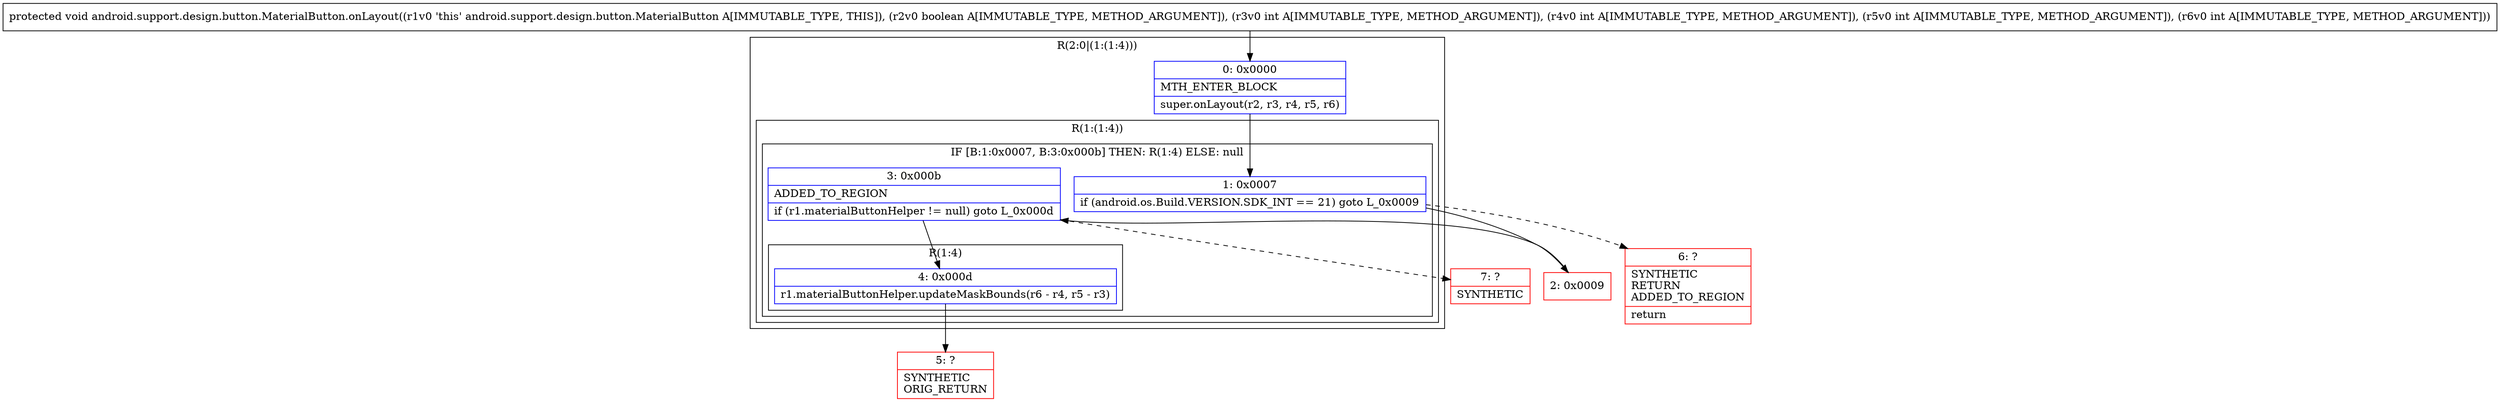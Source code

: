 digraph "CFG forandroid.support.design.button.MaterialButton.onLayout(ZIIII)V" {
subgraph cluster_Region_997997094 {
label = "R(2:0|(1:(1:4)))";
node [shape=record,color=blue];
Node_0 [shape=record,label="{0\:\ 0x0000|MTH_ENTER_BLOCK\l|super.onLayout(r2, r3, r4, r5, r6)\l}"];
subgraph cluster_Region_415258549 {
label = "R(1:(1:4))";
node [shape=record,color=blue];
subgraph cluster_IfRegion_1240222028 {
label = "IF [B:1:0x0007, B:3:0x000b] THEN: R(1:4) ELSE: null";
node [shape=record,color=blue];
Node_1 [shape=record,label="{1\:\ 0x0007|if (android.os.Build.VERSION.SDK_INT == 21) goto L_0x0009\l}"];
Node_3 [shape=record,label="{3\:\ 0x000b|ADDED_TO_REGION\l|if (r1.materialButtonHelper != null) goto L_0x000d\l}"];
subgraph cluster_Region_2031344860 {
label = "R(1:4)";
node [shape=record,color=blue];
Node_4 [shape=record,label="{4\:\ 0x000d|r1.materialButtonHelper.updateMaskBounds(r6 \- r4, r5 \- r3)\l}"];
}
}
}
}
Node_2 [shape=record,color=red,label="{2\:\ 0x0009}"];
Node_5 [shape=record,color=red,label="{5\:\ ?|SYNTHETIC\lORIG_RETURN\l}"];
Node_6 [shape=record,color=red,label="{6\:\ ?|SYNTHETIC\lRETURN\lADDED_TO_REGION\l|return\l}"];
Node_7 [shape=record,color=red,label="{7\:\ ?|SYNTHETIC\l}"];
MethodNode[shape=record,label="{protected void android.support.design.button.MaterialButton.onLayout((r1v0 'this' android.support.design.button.MaterialButton A[IMMUTABLE_TYPE, THIS]), (r2v0 boolean A[IMMUTABLE_TYPE, METHOD_ARGUMENT]), (r3v0 int A[IMMUTABLE_TYPE, METHOD_ARGUMENT]), (r4v0 int A[IMMUTABLE_TYPE, METHOD_ARGUMENT]), (r5v0 int A[IMMUTABLE_TYPE, METHOD_ARGUMENT]), (r6v0 int A[IMMUTABLE_TYPE, METHOD_ARGUMENT])) }"];
MethodNode -> Node_0;
Node_0 -> Node_1;
Node_1 -> Node_2;
Node_1 -> Node_6[style=dashed];
Node_3 -> Node_4;
Node_3 -> Node_7[style=dashed];
Node_4 -> Node_5;
Node_2 -> Node_3;
}

